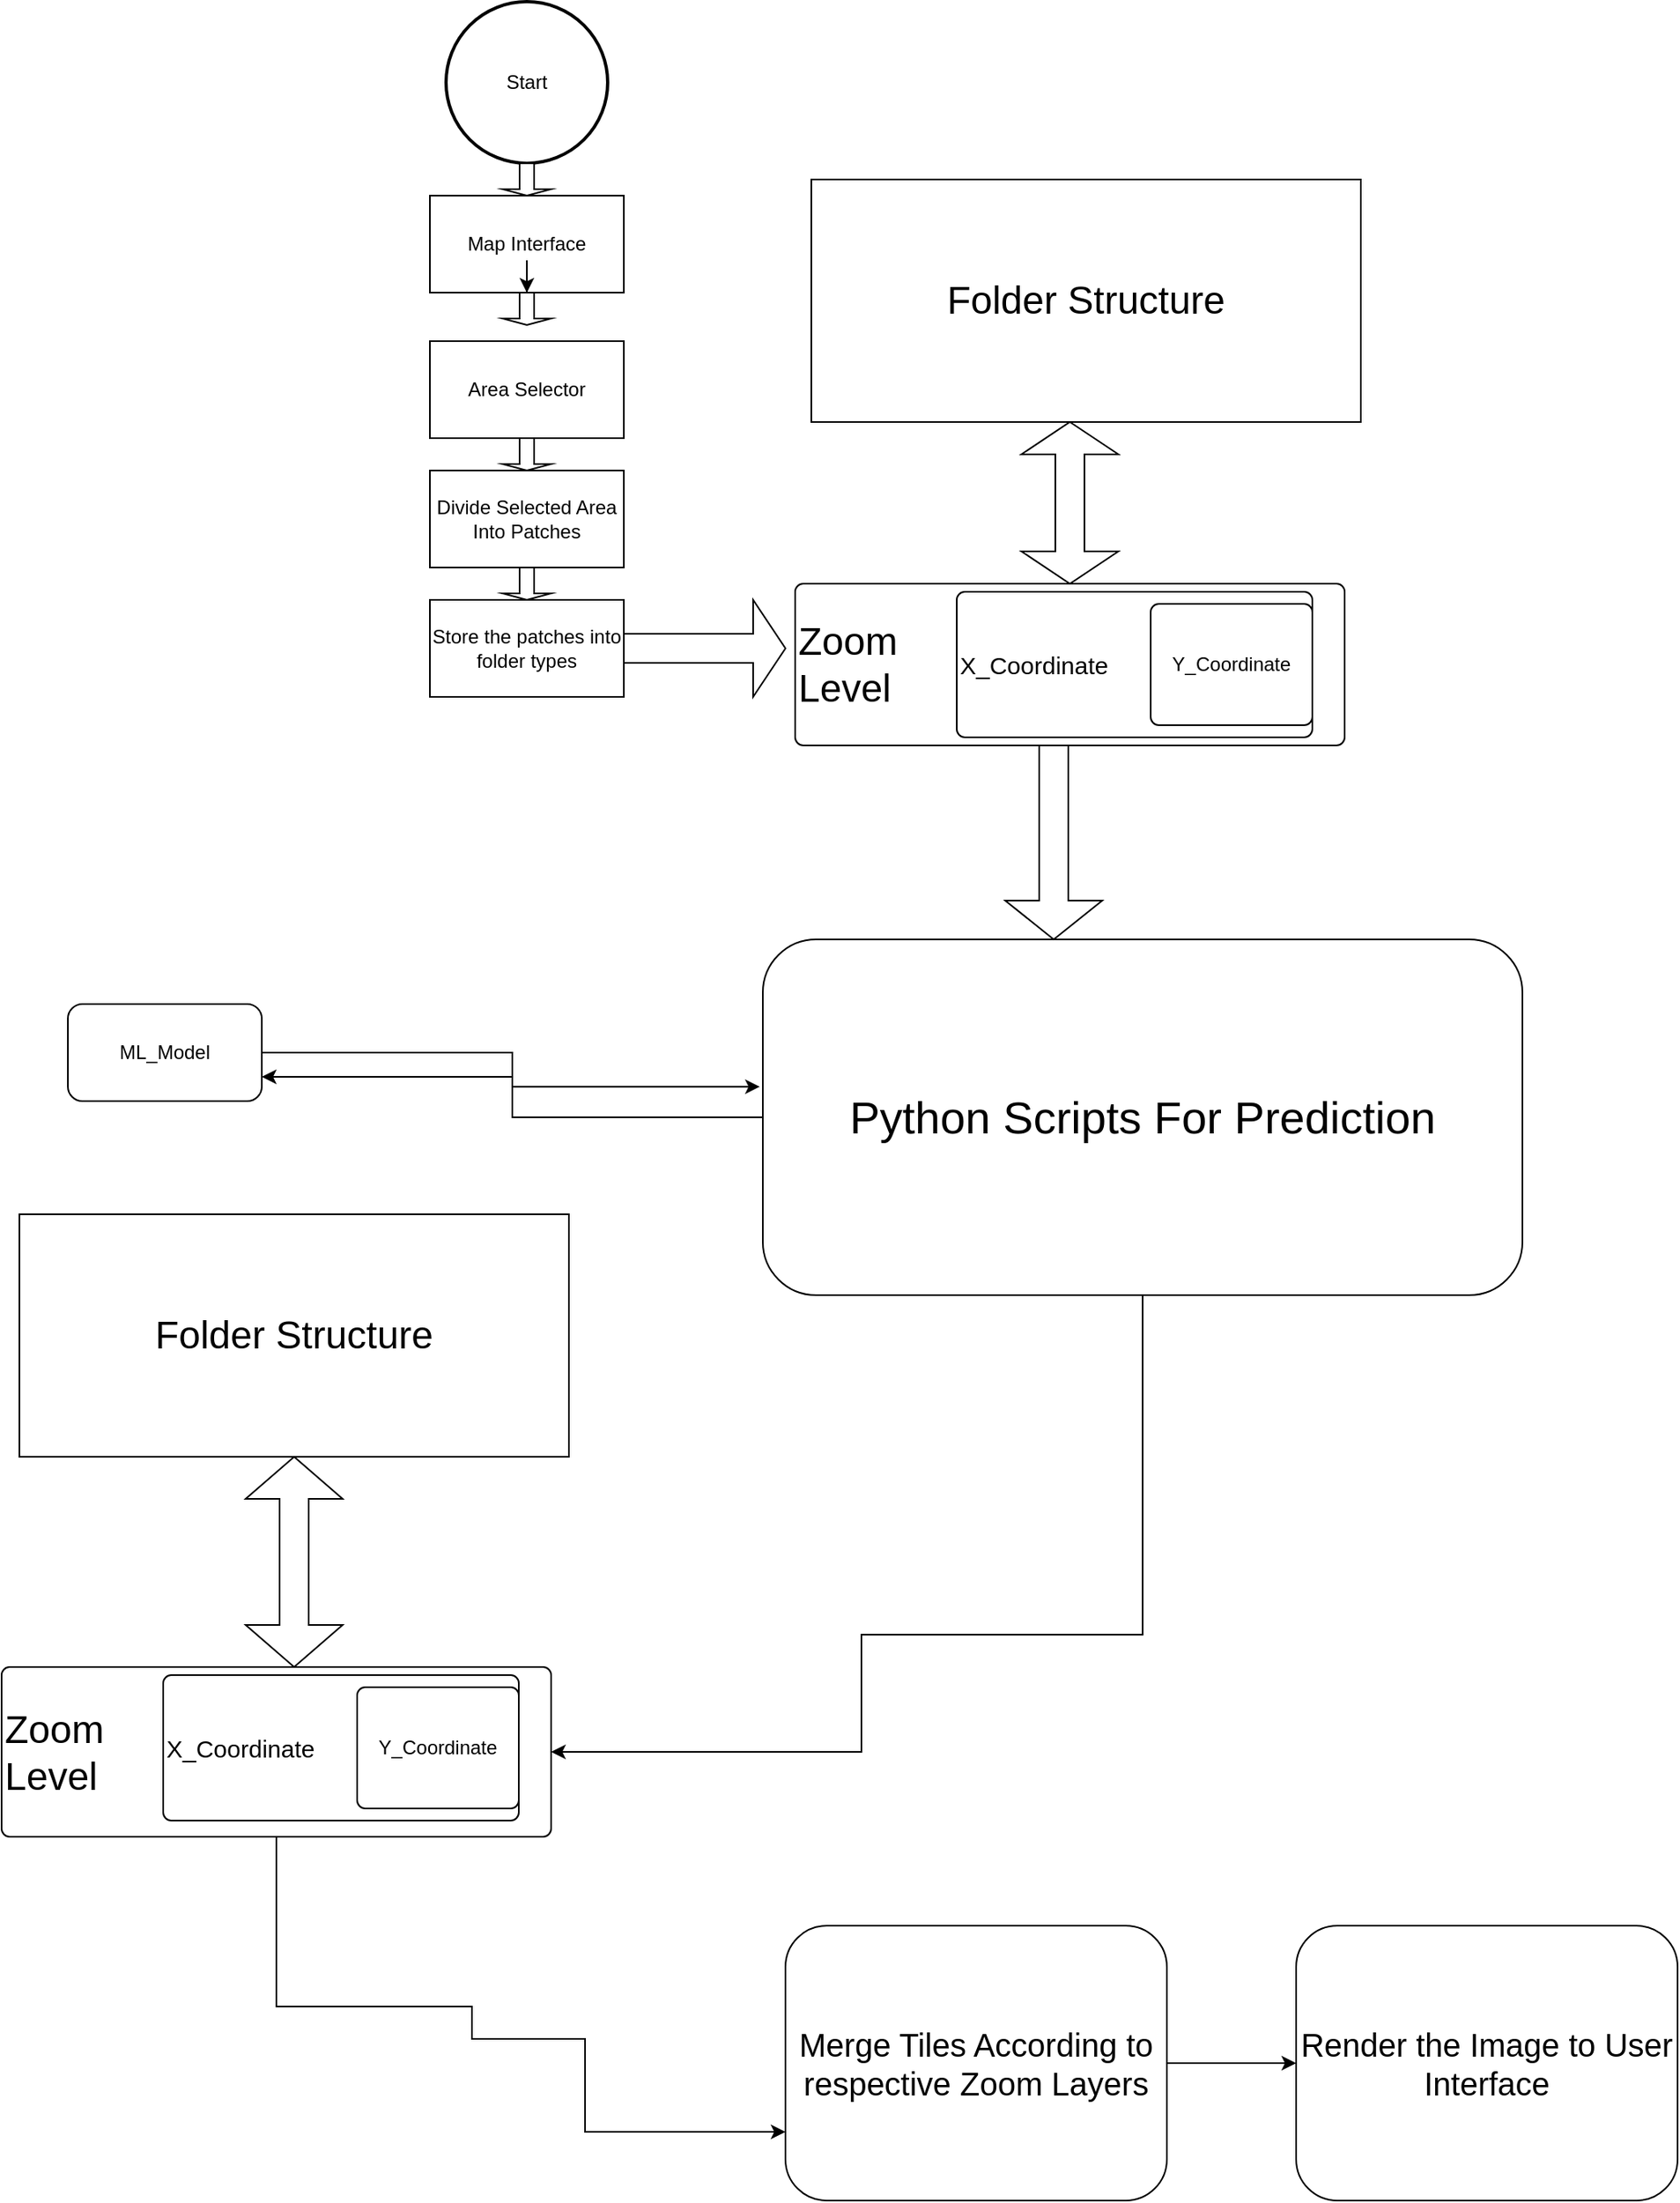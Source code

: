 <mxfile version="22.1.11" type="github">
  <diagram name="Page-1" id="XXXdVwAd_5QyIGVRwvhc">
    <mxGraphModel dx="1434" dy="793" grid="1" gridSize="10" guides="1" tooltips="1" connect="1" arrows="1" fold="1" page="1" pageScale="1" pageWidth="827" pageHeight="1169" math="0" shadow="0">
      <root>
        <mxCell id="0" />
        <mxCell id="1" parent="0" />
        <mxCell id="v2z-xDfR69My8wH2Z2qG-1" value="Start" style="strokeWidth=2;html=1;shape=mxgraph.flowchart.start_2;whiteSpace=wrap;" vertex="1" parent="1">
          <mxGeometry x="364" y="40" width="100" height="100" as="geometry" />
        </mxCell>
        <mxCell id="v2z-xDfR69My8wH2Z2qG-20" value="" style="edgeStyle=orthogonalEdgeStyle;rounded=0;orthogonalLoop=1;jettySize=auto;html=1;" edge="1" parent="1" source="v2z-xDfR69My8wH2Z2qG-23" target="v2z-xDfR69My8wH2Z2qG-5">
          <mxGeometry relative="1" as="geometry" />
        </mxCell>
        <mxCell id="v2z-xDfR69My8wH2Z2qG-2" value="Map Interface" style="rounded=0;whiteSpace=wrap;html=1;" vertex="1" parent="1">
          <mxGeometry x="354" y="160" width="120" height="60" as="geometry" />
        </mxCell>
        <mxCell id="v2z-xDfR69My8wH2Z2qG-3" value="Area Selector" style="rounded=0;whiteSpace=wrap;html=1;" vertex="1" parent="1">
          <mxGeometry x="354" y="250" width="120" height="60" as="geometry" />
        </mxCell>
        <mxCell id="v2z-xDfR69My8wH2Z2qG-5" value="Divide Selected Area Into Patches" style="rounded=0;whiteSpace=wrap;html=1;" vertex="1" parent="1">
          <mxGeometry x="354" y="330" width="120" height="60" as="geometry" />
        </mxCell>
        <mxCell id="v2z-xDfR69My8wH2Z2qG-7" value="Store the patches into folder types" style="rounded=0;whiteSpace=wrap;html=1;" vertex="1" parent="1">
          <mxGeometry x="354" y="410" width="120" height="60" as="geometry" />
        </mxCell>
        <mxCell id="v2z-xDfR69My8wH2Z2qG-8" value="&lt;font style=&quot;font-size: 24px;&quot;&gt;Zoom&lt;br&gt;Level&lt;/font&gt;" style="rounded=1;absoluteArcSize=1;html=1;arcSize=10;align=left;" vertex="1" parent="1">
          <mxGeometry x="580" y="400" width="340" height="100" as="geometry" />
        </mxCell>
        <mxCell id="v2z-xDfR69My8wH2Z2qG-9" value="" style="html=1;shape=mxgraph.er.anchor;whiteSpace=wrap;" vertex="1" parent="v2z-xDfR69My8wH2Z2qG-8">
          <mxGeometry width="170" height="100" as="geometry" />
        </mxCell>
        <mxCell id="v2z-xDfR69My8wH2Z2qG-10" value="&lt;font style=&quot;font-size: 15px;&quot;&gt;X_Coordinate&lt;/font&gt;" style="rounded=1;absoluteArcSize=1;html=1;arcSize=10;whiteSpace=wrap;points=[];strokeColor=inherit;fillColor=inherit;align=left;" vertex="1" parent="v2z-xDfR69My8wH2Z2qG-8">
          <mxGeometry x="100" y="5" width="220" height="90" as="geometry" />
        </mxCell>
        <mxCell id="v2z-xDfR69My8wH2Z2qG-11" value="Y_Coordinate" style="rounded=1;absoluteArcSize=1;html=1;arcSize=10;whiteSpace=wrap;points=[];strokeColor=inherit;fillColor=inherit;" vertex="1" parent="v2z-xDfR69My8wH2Z2qG-8">
          <mxGeometry x="220" y="12.5" width="100" height="75" as="geometry" />
        </mxCell>
        <mxCell id="v2z-xDfR69My8wH2Z2qG-15" value="" style="shape=singleArrow;whiteSpace=wrap;html=1;" vertex="1" parent="1">
          <mxGeometry x="474" y="410" width="100" height="60" as="geometry" />
        </mxCell>
        <mxCell id="v2z-xDfR69My8wH2Z2qG-17" value="&lt;font style=&quot;font-size: 24px;&quot;&gt;Folder Structure&lt;/font&gt;" style="rounded=0;whiteSpace=wrap;html=1;" vertex="1" parent="1">
          <mxGeometry x="590" y="150" width="340" height="150" as="geometry" />
        </mxCell>
        <mxCell id="v2z-xDfR69My8wH2Z2qG-18" value="" style="shape=doubleArrow;direction=south;whiteSpace=wrap;html=1;" vertex="1" parent="1">
          <mxGeometry x="720" y="300" width="60" height="100" as="geometry" />
        </mxCell>
        <mxCell id="v2z-xDfR69My8wH2Z2qG-19" value="" style="shape=singleArrow;direction=south;whiteSpace=wrap;html=1;" vertex="1" parent="1">
          <mxGeometry x="399" y="140" width="30" height="20" as="geometry" />
        </mxCell>
        <mxCell id="v2z-xDfR69My8wH2Z2qG-22" value="" style="edgeStyle=orthogonalEdgeStyle;rounded=0;orthogonalLoop=1;jettySize=auto;html=1;" edge="1" parent="1" source="v2z-xDfR69My8wH2Z2qG-2" target="v2z-xDfR69My8wH2Z2qG-21">
          <mxGeometry relative="1" as="geometry">
            <mxPoint x="414" y="220" as="sourcePoint" />
            <mxPoint x="414" y="330" as="targetPoint" />
          </mxGeometry>
        </mxCell>
        <mxCell id="v2z-xDfR69My8wH2Z2qG-21" value="" style="shape=singleArrow;direction=south;whiteSpace=wrap;html=1;" vertex="1" parent="1">
          <mxGeometry x="399" y="220" width="30" height="20" as="geometry" />
        </mxCell>
        <mxCell id="v2z-xDfR69My8wH2Z2qG-23" value="" style="shape=singleArrow;direction=south;whiteSpace=wrap;html=1;" vertex="1" parent="1">
          <mxGeometry x="399" y="310" width="30" height="20" as="geometry" />
        </mxCell>
        <mxCell id="v2z-xDfR69My8wH2Z2qG-25" value="" style="shape=singleArrow;direction=south;whiteSpace=wrap;html=1;" vertex="1" parent="1">
          <mxGeometry x="399" y="390" width="30" height="20" as="geometry" />
        </mxCell>
        <mxCell id="v2z-xDfR69My8wH2Z2qG-56" value="" style="edgeStyle=orthogonalEdgeStyle;rounded=0;orthogonalLoop=1;jettySize=auto;html=1;entryX=1;entryY=0.75;entryDx=0;entryDy=0;" edge="1" parent="1" source="v2z-xDfR69My8wH2Z2qG-26" target="v2z-xDfR69My8wH2Z2qG-40">
          <mxGeometry relative="1" as="geometry">
            <mxPoint x="480" y="730" as="targetPoint" />
          </mxGeometry>
        </mxCell>
        <mxCell id="v2z-xDfR69My8wH2Z2qG-64" value="" style="edgeStyle=orthogonalEdgeStyle;rounded=0;orthogonalLoop=1;jettySize=auto;html=1;entryX=1;entryY=0.5;entryDx=0;entryDy=0;" edge="1" parent="1" source="v2z-xDfR69My8wH2Z2qG-26" target="v2z-xDfR69My8wH2Z2qG-58">
          <mxGeometry relative="1" as="geometry">
            <mxPoint x="620" y="1060" as="targetPoint" />
            <Array as="points">
              <mxPoint x="795" y="1050" />
              <mxPoint x="621" y="1050" />
              <mxPoint x="621" y="1123" />
            </Array>
          </mxGeometry>
        </mxCell>
        <mxCell id="v2z-xDfR69My8wH2Z2qG-26" value="&lt;font style=&quot;font-size: 28px;&quot;&gt;Python Scripts For Prediction&lt;/font&gt;" style="rounded=1;whiteSpace=wrap;html=1;" vertex="1" parent="1">
          <mxGeometry x="560" y="620" width="470" height="220" as="geometry" />
        </mxCell>
        <mxCell id="v2z-xDfR69My8wH2Z2qG-27" value="" style="shape=singleArrow;direction=south;whiteSpace=wrap;html=1;" vertex="1" parent="1">
          <mxGeometry x="710" y="500" width="60" height="120" as="geometry" />
        </mxCell>
        <mxCell id="v2z-xDfR69My8wH2Z2qG-54" value="" style="edgeStyle=orthogonalEdgeStyle;rounded=0;orthogonalLoop=1;jettySize=auto;html=1;entryX=-0.004;entryY=0.414;entryDx=0;entryDy=0;entryPerimeter=0;" edge="1" parent="1" source="v2z-xDfR69My8wH2Z2qG-40" target="v2z-xDfR69My8wH2Z2qG-26">
          <mxGeometry relative="1" as="geometry">
            <mxPoint x="330" y="690" as="targetPoint" />
          </mxGeometry>
        </mxCell>
        <mxCell id="v2z-xDfR69My8wH2Z2qG-40" value="ML_Model" style="rounded=1;whiteSpace=wrap;html=1;" vertex="1" parent="1">
          <mxGeometry x="130" y="660" width="120" height="60" as="geometry" />
        </mxCell>
        <mxCell id="v2z-xDfR69My8wH2Z2qG-57" value="&lt;font style=&quot;font-size: 24px;&quot;&gt;Folder Structure&lt;/font&gt;" style="rounded=0;whiteSpace=wrap;html=1;" vertex="1" parent="1">
          <mxGeometry x="100" y="790" width="340" height="150" as="geometry" />
        </mxCell>
        <mxCell id="v2z-xDfR69My8wH2Z2qG-70" value="" style="edgeStyle=orthogonalEdgeStyle;rounded=0;orthogonalLoop=1;jettySize=auto;html=1;entryX=0;entryY=0.75;entryDx=0;entryDy=0;" edge="1" parent="1" source="v2z-xDfR69My8wH2Z2qG-58" target="v2z-xDfR69My8wH2Z2qG-65">
          <mxGeometry relative="1" as="geometry">
            <mxPoint x="410" y="1300" as="targetPoint" />
            <Array as="points">
              <mxPoint x="259" y="1280" />
              <mxPoint x="380" y="1280" />
              <mxPoint x="380" y="1300" />
              <mxPoint x="450" y="1300" />
            </Array>
          </mxGeometry>
        </mxCell>
        <mxCell id="v2z-xDfR69My8wH2Z2qG-58" value="&lt;font style=&quot;font-size: 24px;&quot;&gt;Zoom&lt;br&gt;Level&lt;/font&gt;" style="rounded=1;absoluteArcSize=1;html=1;arcSize=10;align=left;" vertex="1" parent="1">
          <mxGeometry x="89" y="1070" width="340" height="105" as="geometry" />
        </mxCell>
        <mxCell id="v2z-xDfR69My8wH2Z2qG-59" value="" style="html=1;shape=mxgraph.er.anchor;whiteSpace=wrap;" vertex="1" parent="v2z-xDfR69My8wH2Z2qG-58">
          <mxGeometry width="170" height="100" as="geometry" />
        </mxCell>
        <mxCell id="v2z-xDfR69My8wH2Z2qG-60" value="&lt;font style=&quot;font-size: 15px;&quot;&gt;X_Coordinate&lt;/font&gt;" style="rounded=1;absoluteArcSize=1;html=1;arcSize=10;whiteSpace=wrap;points=[];strokeColor=inherit;fillColor=inherit;align=left;" vertex="1" parent="v2z-xDfR69My8wH2Z2qG-58">
          <mxGeometry x="100" y="5" width="220" height="90" as="geometry" />
        </mxCell>
        <mxCell id="v2z-xDfR69My8wH2Z2qG-61" value="Y_Coordinate" style="rounded=1;absoluteArcSize=1;html=1;arcSize=10;whiteSpace=wrap;points=[];strokeColor=inherit;fillColor=inherit;" vertex="1" parent="v2z-xDfR69My8wH2Z2qG-58">
          <mxGeometry x="220" y="12.5" width="100" height="75" as="geometry" />
        </mxCell>
        <mxCell id="v2z-xDfR69My8wH2Z2qG-62" value="" style="shape=doubleArrow;direction=south;whiteSpace=wrap;html=1;" vertex="1" parent="1">
          <mxGeometry x="240" y="940" width="60" height="130" as="geometry" />
        </mxCell>
        <mxCell id="v2z-xDfR69My8wH2Z2qG-72" value="" style="edgeStyle=orthogonalEdgeStyle;rounded=0;orthogonalLoop=1;jettySize=auto;html=1;" edge="1" parent="1" source="v2z-xDfR69My8wH2Z2qG-65" target="v2z-xDfR69My8wH2Z2qG-71">
          <mxGeometry relative="1" as="geometry" />
        </mxCell>
        <mxCell id="v2z-xDfR69My8wH2Z2qG-65" value="&lt;font style=&quot;font-size: 20px;&quot;&gt;Merge Tiles According to respective Zoom Layers&lt;/font&gt;" style="rounded=1;whiteSpace=wrap;html=1;" vertex="1" parent="1">
          <mxGeometry x="574" y="1230" width="236" height="170" as="geometry" />
        </mxCell>
        <mxCell id="v2z-xDfR69My8wH2Z2qG-71" value="&lt;font style=&quot;font-size: 20px;&quot;&gt;Render the Image to User Interface&lt;/font&gt;" style="rounded=1;whiteSpace=wrap;html=1;" vertex="1" parent="1">
          <mxGeometry x="890" y="1230" width="236" height="170" as="geometry" />
        </mxCell>
      </root>
    </mxGraphModel>
  </diagram>
</mxfile>
